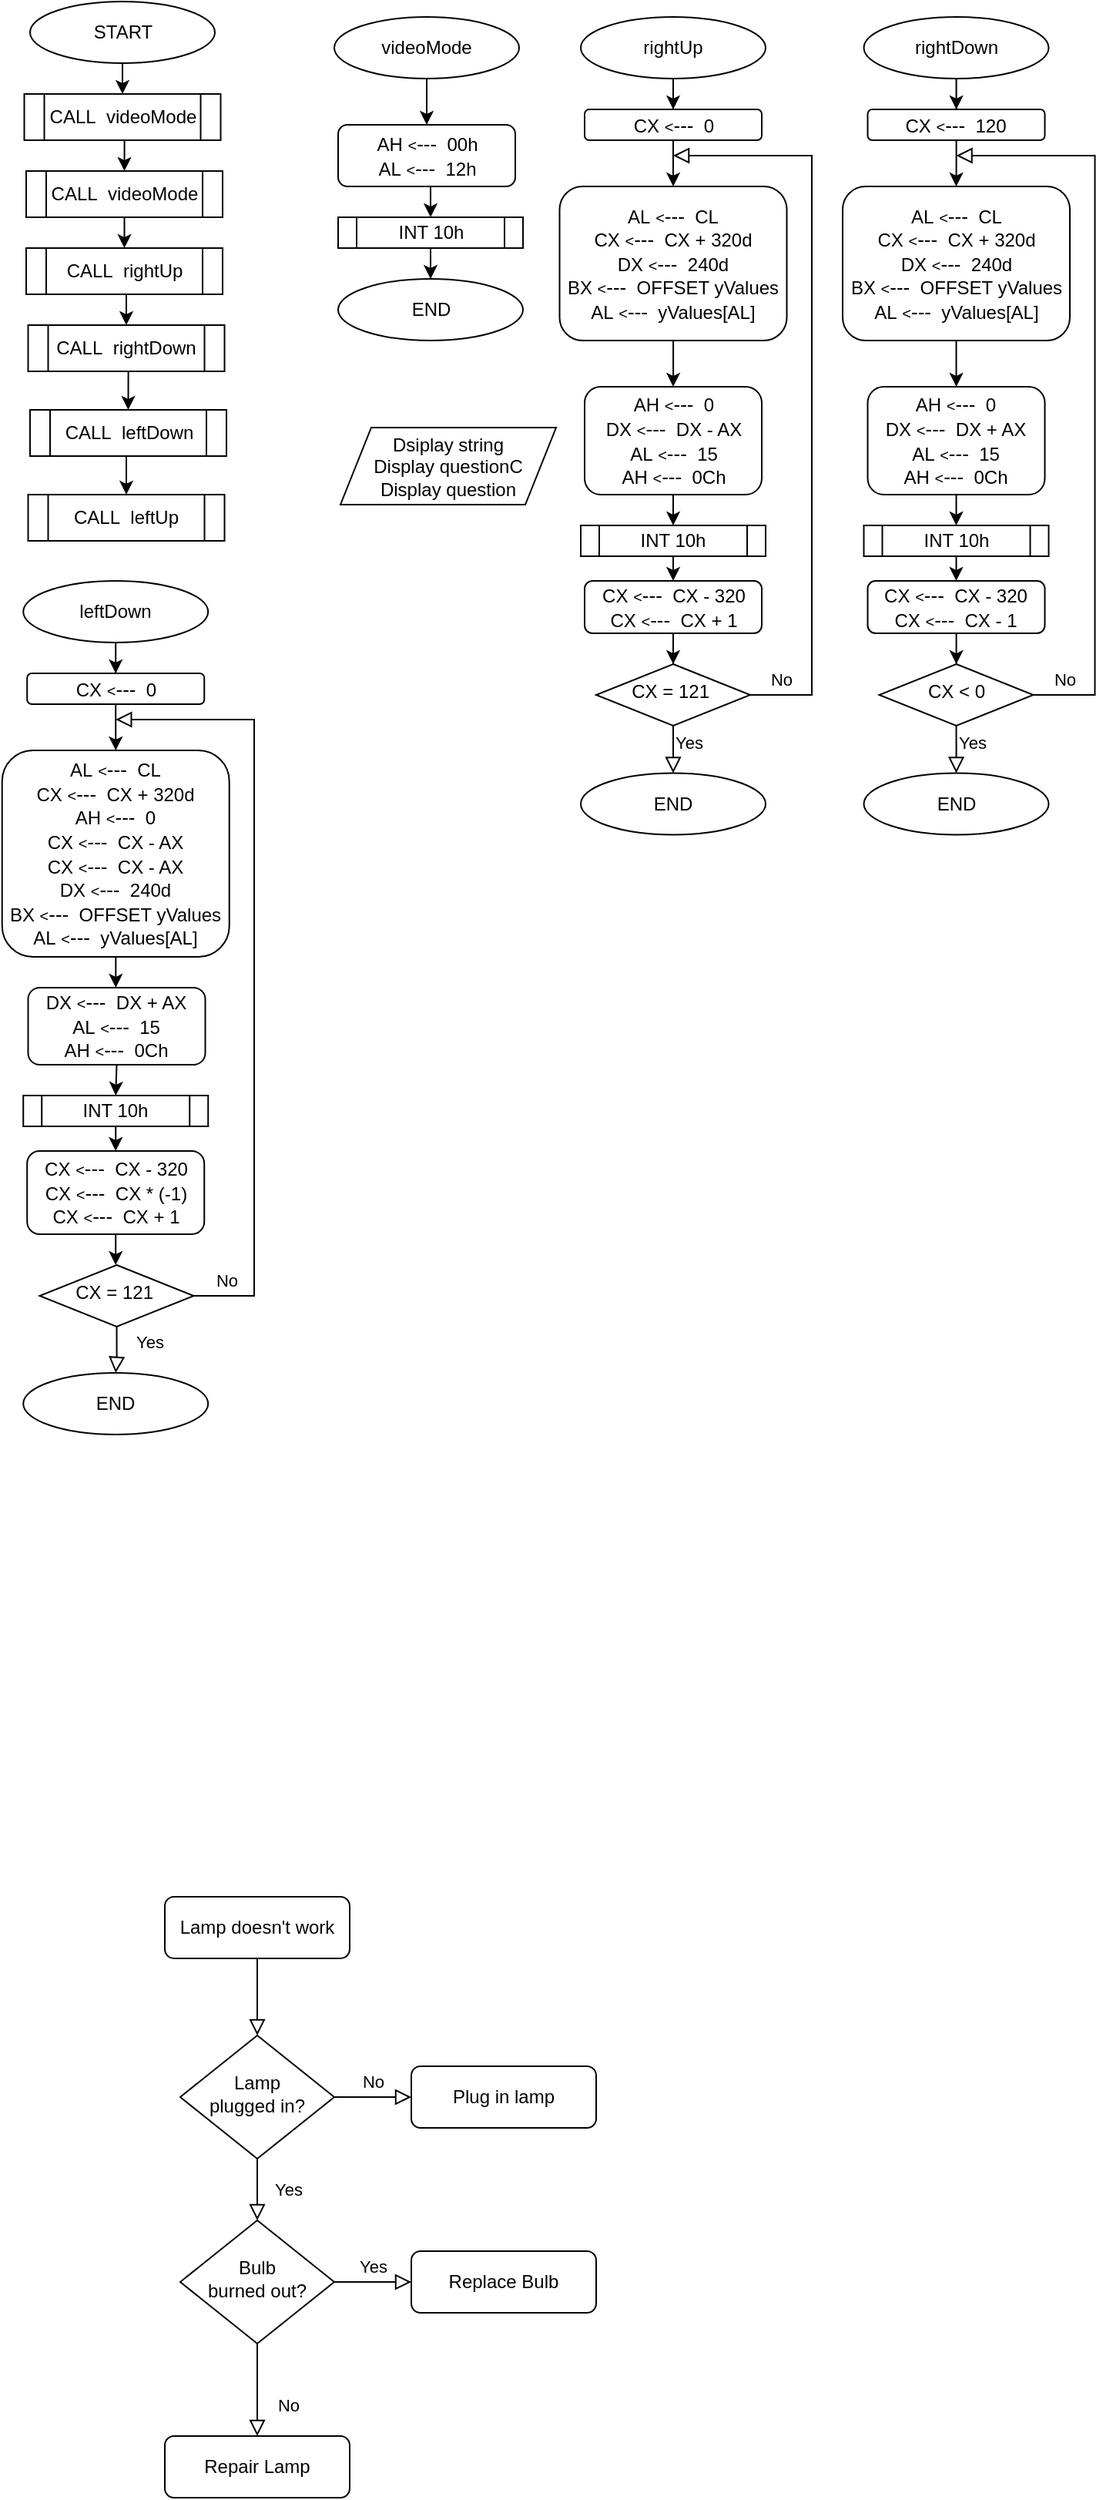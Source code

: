 <mxfile version="17.4.5" type="github">
  <diagram id="C5RBs43oDa-KdzZeNtuy" name="Page-1">
    <mxGraphModel dx="852" dy="1515" grid="1" gridSize="10" guides="1" tooltips="1" connect="1" arrows="1" fold="1" page="1" pageScale="1" pageWidth="827" pageHeight="1169" math="0" shadow="0">
      <root>
        <mxCell id="WIyWlLk6GJQsqaUBKTNV-0" />
        <mxCell id="WIyWlLk6GJQsqaUBKTNV-1" parent="WIyWlLk6GJQsqaUBKTNV-0" />
        <mxCell id="WIyWlLk6GJQsqaUBKTNV-2" value="" style="rounded=0;html=1;jettySize=auto;orthogonalLoop=1;fontSize=11;endArrow=block;endFill=0;endSize=8;strokeWidth=1;shadow=0;labelBackgroundColor=none;edgeStyle=orthogonalEdgeStyle;" parent="WIyWlLk6GJQsqaUBKTNV-1" source="WIyWlLk6GJQsqaUBKTNV-3" target="WIyWlLk6GJQsqaUBKTNV-6" edge="1">
          <mxGeometry relative="1" as="geometry" />
        </mxCell>
        <mxCell id="WIyWlLk6GJQsqaUBKTNV-3" value="Lamp doesn&#39;t work" style="rounded=1;whiteSpace=wrap;html=1;fontSize=12;glass=0;strokeWidth=1;shadow=0;" parent="WIyWlLk6GJQsqaUBKTNV-1" vertex="1">
          <mxGeometry x="160" y="80" width="120" height="40" as="geometry" />
        </mxCell>
        <mxCell id="WIyWlLk6GJQsqaUBKTNV-4" value="Yes" style="rounded=0;html=1;jettySize=auto;orthogonalLoop=1;fontSize=11;endArrow=block;endFill=0;endSize=8;strokeWidth=1;shadow=0;labelBackgroundColor=none;edgeStyle=orthogonalEdgeStyle;" parent="WIyWlLk6GJQsqaUBKTNV-1" source="WIyWlLk6GJQsqaUBKTNV-6" target="WIyWlLk6GJQsqaUBKTNV-10" edge="1">
          <mxGeometry y="20" relative="1" as="geometry">
            <mxPoint as="offset" />
          </mxGeometry>
        </mxCell>
        <mxCell id="WIyWlLk6GJQsqaUBKTNV-5" value="No" style="edgeStyle=orthogonalEdgeStyle;rounded=0;html=1;jettySize=auto;orthogonalLoop=1;fontSize=11;endArrow=block;endFill=0;endSize=8;strokeWidth=1;shadow=0;labelBackgroundColor=none;" parent="WIyWlLk6GJQsqaUBKTNV-1" source="WIyWlLk6GJQsqaUBKTNV-6" target="WIyWlLk6GJQsqaUBKTNV-7" edge="1">
          <mxGeometry y="10" relative="1" as="geometry">
            <mxPoint as="offset" />
          </mxGeometry>
        </mxCell>
        <mxCell id="WIyWlLk6GJQsqaUBKTNV-6" value="Lamp&lt;br&gt;plugged in?" style="rhombus;whiteSpace=wrap;html=1;shadow=0;fontFamily=Helvetica;fontSize=12;align=center;strokeWidth=1;spacing=6;spacingTop=-4;" parent="WIyWlLk6GJQsqaUBKTNV-1" vertex="1">
          <mxGeometry x="170" y="170" width="100" height="80" as="geometry" />
        </mxCell>
        <mxCell id="WIyWlLk6GJQsqaUBKTNV-7" value="Plug in lamp" style="rounded=1;whiteSpace=wrap;html=1;fontSize=12;glass=0;strokeWidth=1;shadow=0;" parent="WIyWlLk6GJQsqaUBKTNV-1" vertex="1">
          <mxGeometry x="320" y="190" width="120" height="40" as="geometry" />
        </mxCell>
        <mxCell id="WIyWlLk6GJQsqaUBKTNV-8" value="No" style="rounded=0;html=1;jettySize=auto;orthogonalLoop=1;fontSize=11;endArrow=block;endFill=0;endSize=8;strokeWidth=1;shadow=0;labelBackgroundColor=none;edgeStyle=orthogonalEdgeStyle;" parent="WIyWlLk6GJQsqaUBKTNV-1" source="WIyWlLk6GJQsqaUBKTNV-10" target="WIyWlLk6GJQsqaUBKTNV-11" edge="1">
          <mxGeometry x="0.333" y="20" relative="1" as="geometry">
            <mxPoint as="offset" />
          </mxGeometry>
        </mxCell>
        <mxCell id="WIyWlLk6GJQsqaUBKTNV-9" value="Yes" style="edgeStyle=orthogonalEdgeStyle;rounded=0;html=1;jettySize=auto;orthogonalLoop=1;fontSize=11;endArrow=block;endFill=0;endSize=8;strokeWidth=1;shadow=0;labelBackgroundColor=none;" parent="WIyWlLk6GJQsqaUBKTNV-1" source="WIyWlLk6GJQsqaUBKTNV-10" target="WIyWlLk6GJQsqaUBKTNV-12" edge="1">
          <mxGeometry y="10" relative="1" as="geometry">
            <mxPoint as="offset" />
          </mxGeometry>
        </mxCell>
        <mxCell id="WIyWlLk6GJQsqaUBKTNV-10" value="Bulb&lt;br&gt;burned out?" style="rhombus;whiteSpace=wrap;html=1;shadow=0;fontFamily=Helvetica;fontSize=12;align=center;strokeWidth=1;spacing=6;spacingTop=-4;" parent="WIyWlLk6GJQsqaUBKTNV-1" vertex="1">
          <mxGeometry x="170" y="290" width="100" height="80" as="geometry" />
        </mxCell>
        <mxCell id="WIyWlLk6GJQsqaUBKTNV-11" value="Repair Lamp" style="rounded=1;whiteSpace=wrap;html=1;fontSize=12;glass=0;strokeWidth=1;shadow=0;" parent="WIyWlLk6GJQsqaUBKTNV-1" vertex="1">
          <mxGeometry x="160" y="430" width="120" height="40" as="geometry" />
        </mxCell>
        <mxCell id="WIyWlLk6GJQsqaUBKTNV-12" value="Replace Bulb" style="rounded=1;whiteSpace=wrap;html=1;fontSize=12;glass=0;strokeWidth=1;shadow=0;" parent="WIyWlLk6GJQsqaUBKTNV-1" vertex="1">
          <mxGeometry x="320" y="310" width="120" height="40" as="geometry" />
        </mxCell>
        <mxCell id="AIc77t7kBm68XltENAZ_-29" value="" style="edgeStyle=orthogonalEdgeStyle;rounded=0;orthogonalLoop=1;jettySize=auto;html=1;" parent="WIyWlLk6GJQsqaUBKTNV-1" source="AIc77t7kBm68XltENAZ_-1" target="AIc77t7kBm68XltENAZ_-5" edge="1">
          <mxGeometry relative="1" as="geometry" />
        </mxCell>
        <mxCell id="AIc77t7kBm68XltENAZ_-1" value="START" style="ellipse;whiteSpace=wrap;html=1;" parent="WIyWlLk6GJQsqaUBKTNV-1" vertex="1">
          <mxGeometry x="72.5" y="-1150" width="120" height="40" as="geometry" />
        </mxCell>
        <mxCell id="AIc77t7kBm68XltENAZ_-3" value="Dsiplay string&lt;br&gt;Display questionC&lt;br&gt;Display question" style="shape=parallelogram;perimeter=parallelogramPerimeter;whiteSpace=wrap;html=1;fixedSize=1;" parent="WIyWlLk6GJQsqaUBKTNV-1" vertex="1">
          <mxGeometry x="274" y="-873.5" width="140" height="50" as="geometry" />
        </mxCell>
        <mxCell id="r72hjKgwRistqZslc-h6-1" style="edgeStyle=orthogonalEdgeStyle;rounded=0;orthogonalLoop=1;jettySize=auto;html=1;exitX=0.5;exitY=1;exitDx=0;exitDy=0;entryX=0.5;entryY=0;entryDx=0;entryDy=0;" edge="1" parent="WIyWlLk6GJQsqaUBKTNV-1" source="AIc77t7kBm68XltENAZ_-5" target="r72hjKgwRistqZslc-h6-0">
          <mxGeometry relative="1" as="geometry" />
        </mxCell>
        <mxCell id="AIc77t7kBm68XltENAZ_-5" value="CALL&amp;nbsp; videoMode" style="shape=process;whiteSpace=wrap;html=1;backgroundOutline=1;" parent="WIyWlLk6GJQsqaUBKTNV-1" vertex="1">
          <mxGeometry x="68.75" y="-1090" width="127.5" height="30" as="geometry" />
        </mxCell>
        <mxCell id="r72hjKgwRistqZslc-h6-3" style="edgeStyle=orthogonalEdgeStyle;rounded=0;orthogonalLoop=1;jettySize=auto;html=1;exitX=0.5;exitY=1;exitDx=0;exitDy=0;entryX=0.5;entryY=0;entryDx=0;entryDy=0;" edge="1" parent="WIyWlLk6GJQsqaUBKTNV-1" source="r72hjKgwRistqZslc-h6-0" target="r72hjKgwRistqZslc-h6-2">
          <mxGeometry relative="1" as="geometry" />
        </mxCell>
        <mxCell id="r72hjKgwRistqZslc-h6-0" value="CALL&amp;nbsp; videoMode" style="shape=process;whiteSpace=wrap;html=1;backgroundOutline=1;" vertex="1" parent="WIyWlLk6GJQsqaUBKTNV-1">
          <mxGeometry x="70" y="-1040" width="127.5" height="30" as="geometry" />
        </mxCell>
        <mxCell id="r72hjKgwRistqZslc-h6-2" value="CALL&amp;nbsp; rightUp" style="shape=process;whiteSpace=wrap;html=1;backgroundOutline=1;" vertex="1" parent="WIyWlLk6GJQsqaUBKTNV-1">
          <mxGeometry x="70" y="-990" width="127.5" height="30" as="geometry" />
        </mxCell>
        <mxCell id="r72hjKgwRistqZslc-h6-4" style="edgeStyle=orthogonalEdgeStyle;rounded=0;orthogonalLoop=1;jettySize=auto;html=1;exitX=0.5;exitY=1;exitDx=0;exitDy=0;entryX=0.5;entryY=0;entryDx=0;entryDy=0;" edge="1" parent="WIyWlLk6GJQsqaUBKTNV-1" target="r72hjKgwRistqZslc-h6-5">
          <mxGeometry relative="1" as="geometry">
            <mxPoint x="136.25" y="-960" as="sourcePoint" />
          </mxGeometry>
        </mxCell>
        <mxCell id="r72hjKgwRistqZslc-h6-5" value="CALL&amp;nbsp; rightDown" style="shape=process;whiteSpace=wrap;html=1;backgroundOutline=1;" vertex="1" parent="WIyWlLk6GJQsqaUBKTNV-1">
          <mxGeometry x="71.25" y="-940" width="127.5" height="30" as="geometry" />
        </mxCell>
        <mxCell id="r72hjKgwRistqZslc-h6-6" style="edgeStyle=orthogonalEdgeStyle;rounded=0;orthogonalLoop=1;jettySize=auto;html=1;exitX=0.5;exitY=1;exitDx=0;exitDy=0;entryX=0.5;entryY=0;entryDx=0;entryDy=0;" edge="1" parent="WIyWlLk6GJQsqaUBKTNV-1" target="r72hjKgwRistqZslc-h6-7" source="r72hjKgwRistqZslc-h6-5">
          <mxGeometry relative="1" as="geometry">
            <mxPoint x="135.63" y="-905" as="sourcePoint" />
          </mxGeometry>
        </mxCell>
        <mxCell id="r72hjKgwRistqZslc-h6-7" value="CALL&amp;nbsp; leftDown" style="shape=process;whiteSpace=wrap;html=1;backgroundOutline=1;" vertex="1" parent="WIyWlLk6GJQsqaUBKTNV-1">
          <mxGeometry x="72.5" y="-885" width="127.5" height="30" as="geometry" />
        </mxCell>
        <mxCell id="r72hjKgwRistqZslc-h6-8" style="edgeStyle=orthogonalEdgeStyle;rounded=0;orthogonalLoop=1;jettySize=auto;html=1;exitX=0.5;exitY=1;exitDx=0;exitDy=0;entryX=0.5;entryY=0;entryDx=0;entryDy=0;" edge="1" parent="WIyWlLk6GJQsqaUBKTNV-1" target="r72hjKgwRistqZslc-h6-9">
          <mxGeometry relative="1" as="geometry">
            <mxPoint x="136.25" y="-855" as="sourcePoint" />
          </mxGeometry>
        </mxCell>
        <mxCell id="r72hjKgwRistqZslc-h6-9" value="CALL&amp;nbsp; leftUp" style="shape=process;whiteSpace=wrap;html=1;backgroundOutline=1;" vertex="1" parent="WIyWlLk6GJQsqaUBKTNV-1">
          <mxGeometry x="71.25" y="-830" width="127.5" height="30" as="geometry" />
        </mxCell>
        <mxCell id="r72hjKgwRistqZslc-h6-28" value="" style="edgeStyle=orthogonalEdgeStyle;rounded=0;orthogonalLoop=1;jettySize=auto;html=1;" edge="1" parent="WIyWlLk6GJQsqaUBKTNV-1" source="r72hjKgwRistqZslc-h6-11" target="r72hjKgwRistqZslc-h6-17">
          <mxGeometry relative="1" as="geometry" />
        </mxCell>
        <mxCell id="r72hjKgwRistqZslc-h6-11" value="videoMode" style="ellipse;whiteSpace=wrap;html=1;" vertex="1" parent="WIyWlLk6GJQsqaUBKTNV-1">
          <mxGeometry x="270" y="-1140" width="120" height="40" as="geometry" />
        </mxCell>
        <mxCell id="r72hjKgwRistqZslc-h6-31" style="edgeStyle=orthogonalEdgeStyle;rounded=0;orthogonalLoop=1;jettySize=auto;html=1;exitX=0.5;exitY=1;exitDx=0;exitDy=0;entryX=0.5;entryY=0;entryDx=0;entryDy=0;" edge="1" parent="WIyWlLk6GJQsqaUBKTNV-1" source="r72hjKgwRistqZslc-h6-17" target="r72hjKgwRistqZslc-h6-29">
          <mxGeometry relative="1" as="geometry" />
        </mxCell>
        <mxCell id="r72hjKgwRistqZslc-h6-17" value="AH&amp;nbsp;&lt;font style=&quot;font-size: 10px&quot;&gt;&amp;lt;&lt;/font&gt;&lt;font style=&quot;font-size: 13px&quot;&gt;---&lt;/font&gt;&amp;nbsp; 00h&lt;br&gt;AL&amp;nbsp;&lt;font style=&quot;font-size: 10px&quot;&gt;&amp;lt;&lt;/font&gt;&lt;font style=&quot;font-size: 13px&quot;&gt;---&lt;/font&gt;&amp;nbsp; 12h" style="rounded=1;whiteSpace=wrap;html=1;fontSize=12;glass=0;strokeWidth=1;shadow=0;" vertex="1" parent="WIyWlLk6GJQsqaUBKTNV-1">
          <mxGeometry x="272.5" y="-1070" width="115" height="40" as="geometry" />
        </mxCell>
        <mxCell id="r72hjKgwRistqZslc-h6-18" value="END" style="ellipse;whiteSpace=wrap;html=1;" vertex="1" parent="WIyWlLk6GJQsqaUBKTNV-1">
          <mxGeometry x="272.5" y="-970" width="120" height="40" as="geometry" />
        </mxCell>
        <mxCell id="r72hjKgwRistqZslc-h6-19" value="" style="edgeStyle=orthogonalEdgeStyle;rounded=0;orthogonalLoop=1;jettySize=auto;html=1;" edge="1" parent="WIyWlLk6GJQsqaUBKTNV-1" source="r72hjKgwRistqZslc-h6-20" target="r72hjKgwRistqZslc-h6-22">
          <mxGeometry relative="1" as="geometry" />
        </mxCell>
        <mxCell id="r72hjKgwRistqZslc-h6-20" value="rightUp" style="ellipse;whiteSpace=wrap;html=1;" vertex="1" parent="WIyWlLk6GJQsqaUBKTNV-1">
          <mxGeometry x="430" y="-1140" width="120" height="40" as="geometry" />
        </mxCell>
        <mxCell id="r72hjKgwRistqZslc-h6-21" value="" style="edgeStyle=orthogonalEdgeStyle;rounded=0;orthogonalLoop=1;jettySize=auto;html=1;" edge="1" parent="WIyWlLk6GJQsqaUBKTNV-1" source="r72hjKgwRistqZslc-h6-22" target="r72hjKgwRistqZslc-h6-24">
          <mxGeometry relative="1" as="geometry" />
        </mxCell>
        <mxCell id="r72hjKgwRistqZslc-h6-22" value="CX&amp;nbsp;&lt;font style=&quot;font-size: 10px&quot;&gt;&amp;lt;&lt;/font&gt;&lt;font style=&quot;font-size: 13px&quot;&gt;---&lt;/font&gt;&amp;nbsp; 0" style="rounded=1;whiteSpace=wrap;html=1;fontSize=12;glass=0;strokeWidth=1;shadow=0;" vertex="1" parent="WIyWlLk6GJQsqaUBKTNV-1">
          <mxGeometry x="432.5" y="-1080" width="115" height="20" as="geometry" />
        </mxCell>
        <mxCell id="r72hjKgwRistqZslc-h6-23" value="" style="edgeStyle=orthogonalEdgeStyle;rounded=0;orthogonalLoop=1;jettySize=auto;html=1;" edge="1" parent="WIyWlLk6GJQsqaUBKTNV-1" source="r72hjKgwRistqZslc-h6-24" target="r72hjKgwRistqZslc-h6-26">
          <mxGeometry relative="1" as="geometry" />
        </mxCell>
        <mxCell id="r72hjKgwRistqZslc-h6-24" value="AL&amp;nbsp;&lt;font style=&quot;font-size: 10px&quot;&gt;&amp;lt;&lt;/font&gt;&lt;font style=&quot;font-size: 13px&quot;&gt;---&lt;/font&gt;&amp;nbsp; CL&lt;br&gt;CX&amp;nbsp;&lt;font style=&quot;font-size: 10px&quot;&gt;&amp;lt;&lt;/font&gt;&lt;font style=&quot;font-size: 13px&quot;&gt;---&lt;/font&gt;&amp;nbsp; CX + 320d&lt;br&gt;DX&amp;nbsp;&lt;font style=&quot;font-size: 10px&quot;&gt;&amp;lt;&lt;/font&gt;&lt;font style=&quot;font-size: 13px&quot;&gt;---&lt;/font&gt;&amp;nbsp; 240d&lt;br&gt;BX&amp;nbsp;&lt;font style=&quot;font-size: 10px&quot;&gt;&amp;lt;&lt;/font&gt;&lt;font style=&quot;font-size: 13px&quot;&gt;---&lt;/font&gt;&amp;nbsp; OFFSET yValues&lt;br&gt;AL&amp;nbsp;&lt;font style=&quot;font-size: 10px&quot;&gt;&amp;lt;&lt;/font&gt;&lt;font style=&quot;font-size: 13px&quot;&gt;---&lt;/font&gt;&amp;nbsp; yValues[AL]" style="rounded=1;whiteSpace=wrap;html=1;fontSize=12;glass=0;strokeWidth=1;shadow=0;" vertex="1" parent="WIyWlLk6GJQsqaUBKTNV-1">
          <mxGeometry x="416.25" y="-1030" width="147.5" height="100" as="geometry" />
        </mxCell>
        <mxCell id="r72hjKgwRistqZslc-h6-35" style="edgeStyle=orthogonalEdgeStyle;rounded=0;orthogonalLoop=1;jettySize=auto;html=1;exitX=0.5;exitY=1;exitDx=0;exitDy=0;entryX=0.5;entryY=0;entryDx=0;entryDy=0;" edge="1" parent="WIyWlLk6GJQsqaUBKTNV-1" source="r72hjKgwRistqZslc-h6-26" target="r72hjKgwRistqZslc-h6-33">
          <mxGeometry relative="1" as="geometry" />
        </mxCell>
        <mxCell id="r72hjKgwRistqZslc-h6-26" value="AH&amp;nbsp;&lt;font style=&quot;font-size: 10px&quot;&gt;&amp;lt;&lt;/font&gt;&lt;font style=&quot;font-size: 13px&quot;&gt;---&lt;/font&gt;&amp;nbsp; 0&lt;br&gt;DX&amp;nbsp;&lt;font style=&quot;font-size: 10px&quot;&gt;&amp;lt;&lt;/font&gt;&lt;font style=&quot;font-size: 13px&quot;&gt;---&lt;/font&gt;&amp;nbsp; DX - AX&lt;br&gt;AL&amp;nbsp;&lt;font style=&quot;font-size: 10px&quot;&gt;&amp;lt;&lt;/font&gt;&lt;font style=&quot;font-size: 13px&quot;&gt;---&lt;/font&gt;&amp;nbsp; 15&lt;br&gt;AH&amp;nbsp;&lt;font style=&quot;font-size: 10px&quot;&gt;&amp;lt;&lt;/font&gt;&lt;font style=&quot;font-size: 13px&quot;&gt;---&lt;/font&gt;&amp;nbsp; 0Ch" style="rounded=1;whiteSpace=wrap;html=1;fontSize=12;glass=0;strokeWidth=1;shadow=0;" vertex="1" parent="WIyWlLk6GJQsqaUBKTNV-1">
          <mxGeometry x="432.5" y="-900" width="115" height="70" as="geometry" />
        </mxCell>
        <mxCell id="r72hjKgwRistqZslc-h6-27" value="END" style="ellipse;whiteSpace=wrap;html=1;" vertex="1" parent="WIyWlLk6GJQsqaUBKTNV-1">
          <mxGeometry x="430" y="-649.25" width="120" height="40" as="geometry" />
        </mxCell>
        <mxCell id="r72hjKgwRistqZslc-h6-32" value="" style="edgeStyle=orthogonalEdgeStyle;rounded=0;orthogonalLoop=1;jettySize=auto;html=1;" edge="1" parent="WIyWlLk6GJQsqaUBKTNV-1" source="r72hjKgwRistqZslc-h6-29" target="r72hjKgwRistqZslc-h6-18">
          <mxGeometry relative="1" as="geometry" />
        </mxCell>
        <mxCell id="r72hjKgwRistqZslc-h6-29" value="INT 10h" style="shape=process;whiteSpace=wrap;html=1;backgroundOutline=1;" vertex="1" parent="WIyWlLk6GJQsqaUBKTNV-1">
          <mxGeometry x="272.5" y="-1010" width="120" height="20" as="geometry" />
        </mxCell>
        <mxCell id="r72hjKgwRistqZslc-h6-37" style="edgeStyle=orthogonalEdgeStyle;rounded=0;orthogonalLoop=1;jettySize=auto;html=1;exitX=0.5;exitY=1;exitDx=0;exitDy=0;entryX=0.5;entryY=0;entryDx=0;entryDy=0;" edge="1" parent="WIyWlLk6GJQsqaUBKTNV-1" source="r72hjKgwRistqZslc-h6-33" target="r72hjKgwRistqZslc-h6-36">
          <mxGeometry relative="1" as="geometry" />
        </mxCell>
        <mxCell id="r72hjKgwRistqZslc-h6-33" value="INT 10h" style="shape=process;whiteSpace=wrap;html=1;backgroundOutline=1;" vertex="1" parent="WIyWlLk6GJQsqaUBKTNV-1">
          <mxGeometry x="430" y="-810" width="120" height="20" as="geometry" />
        </mxCell>
        <mxCell id="r72hjKgwRistqZslc-h6-39" value="" style="edgeStyle=orthogonalEdgeStyle;rounded=0;orthogonalLoop=1;jettySize=auto;html=1;" edge="1" parent="WIyWlLk6GJQsqaUBKTNV-1" source="r72hjKgwRistqZslc-h6-36" target="r72hjKgwRistqZslc-h6-38">
          <mxGeometry relative="1" as="geometry" />
        </mxCell>
        <mxCell id="r72hjKgwRistqZslc-h6-36" value="CX&amp;nbsp;&lt;font style=&quot;font-size: 10px&quot;&gt;&amp;lt;&lt;/font&gt;&lt;font style=&quot;font-size: 13px&quot;&gt;---&lt;/font&gt;&amp;nbsp; CX - 320&lt;br&gt;CX&amp;nbsp;&lt;font style=&quot;font-size: 10px&quot;&gt;&amp;lt;&lt;/font&gt;&lt;font style=&quot;font-size: 13px&quot;&gt;---&lt;/font&gt;&amp;nbsp; CX + 1" style="rounded=1;whiteSpace=wrap;html=1;fontSize=12;glass=0;strokeWidth=1;shadow=0;" vertex="1" parent="WIyWlLk6GJQsqaUBKTNV-1">
          <mxGeometry x="432.5" y="-774" width="115" height="34" as="geometry" />
        </mxCell>
        <mxCell id="r72hjKgwRistqZslc-h6-38" value="CX = 121&amp;nbsp;" style="rhombus;whiteSpace=wrap;html=1;shadow=0;fontFamily=Helvetica;fontSize=12;align=center;strokeWidth=1;spacing=6;spacingTop=-4;" vertex="1" parent="WIyWlLk6GJQsqaUBKTNV-1">
          <mxGeometry x="440" y="-720" width="100" height="40" as="geometry" />
        </mxCell>
        <mxCell id="r72hjKgwRistqZslc-h6-40" value="Yes" style="rounded=0;html=1;jettySize=auto;orthogonalLoop=1;fontSize=11;endArrow=block;endFill=0;endSize=8;strokeWidth=1;shadow=0;labelBackgroundColor=none;edgeStyle=orthogonalEdgeStyle;exitX=0.5;exitY=1;exitDx=0;exitDy=0;" edge="1" parent="WIyWlLk6GJQsqaUBKTNV-1" source="r72hjKgwRistqZslc-h6-38" target="r72hjKgwRistqZslc-h6-27">
          <mxGeometry x="0.187" y="10" relative="1" as="geometry">
            <mxPoint as="offset" />
            <mxPoint x="490" y="-650" as="targetPoint" />
            <Array as="points" />
            <mxPoint x="597.5" y="-704.5" as="sourcePoint" />
          </mxGeometry>
        </mxCell>
        <mxCell id="r72hjKgwRistqZslc-h6-42" value="No" style="edgeStyle=orthogonalEdgeStyle;rounded=0;html=1;jettySize=auto;orthogonalLoop=1;fontSize=11;endArrow=block;endFill=0;endSize=8;strokeWidth=1;shadow=0;labelBackgroundColor=none;exitX=1;exitY=0.5;exitDx=0;exitDy=0;" edge="1" parent="WIyWlLk6GJQsqaUBKTNV-1" source="r72hjKgwRistqZslc-h6-38">
          <mxGeometry x="-0.917" y="10" relative="1" as="geometry">
            <mxPoint as="offset" />
            <mxPoint x="490" y="-1050" as="targetPoint" />
            <Array as="points">
              <mxPoint x="580" y="-700" />
              <mxPoint x="580" y="-1050" />
            </Array>
            <mxPoint x="140" y="-654" as="sourcePoint" />
          </mxGeometry>
        </mxCell>
        <mxCell id="r72hjKgwRistqZslc-h6-45" value="" style="edgeStyle=orthogonalEdgeStyle;rounded=0;orthogonalLoop=1;jettySize=auto;html=1;" edge="1" parent="WIyWlLk6GJQsqaUBKTNV-1" source="r72hjKgwRistqZslc-h6-46" target="r72hjKgwRistqZslc-h6-48">
          <mxGeometry relative="1" as="geometry" />
        </mxCell>
        <mxCell id="r72hjKgwRistqZslc-h6-46" value="rightDown" style="ellipse;whiteSpace=wrap;html=1;" vertex="1" parent="WIyWlLk6GJQsqaUBKTNV-1">
          <mxGeometry x="613.75" y="-1140" width="120" height="40" as="geometry" />
        </mxCell>
        <mxCell id="r72hjKgwRistqZslc-h6-47" value="" style="edgeStyle=orthogonalEdgeStyle;rounded=0;orthogonalLoop=1;jettySize=auto;html=1;" edge="1" parent="WIyWlLk6GJQsqaUBKTNV-1" source="r72hjKgwRistqZslc-h6-48" target="r72hjKgwRistqZslc-h6-50">
          <mxGeometry relative="1" as="geometry" />
        </mxCell>
        <mxCell id="r72hjKgwRistqZslc-h6-48" value="CX&amp;nbsp;&lt;font style=&quot;font-size: 10px&quot;&gt;&amp;lt;&lt;/font&gt;&lt;font style=&quot;font-size: 13px&quot;&gt;---&lt;/font&gt;&amp;nbsp; 120" style="rounded=1;whiteSpace=wrap;html=1;fontSize=12;glass=0;strokeWidth=1;shadow=0;" vertex="1" parent="WIyWlLk6GJQsqaUBKTNV-1">
          <mxGeometry x="616.25" y="-1080" width="115" height="20" as="geometry" />
        </mxCell>
        <mxCell id="r72hjKgwRistqZslc-h6-49" value="" style="edgeStyle=orthogonalEdgeStyle;rounded=0;orthogonalLoop=1;jettySize=auto;html=1;" edge="1" parent="WIyWlLk6GJQsqaUBKTNV-1" source="r72hjKgwRistqZslc-h6-50" target="r72hjKgwRistqZslc-h6-52">
          <mxGeometry relative="1" as="geometry" />
        </mxCell>
        <mxCell id="r72hjKgwRistqZslc-h6-50" value="AL&amp;nbsp;&lt;font style=&quot;font-size: 10px&quot;&gt;&amp;lt;&lt;/font&gt;&lt;font style=&quot;font-size: 13px&quot;&gt;---&lt;/font&gt;&amp;nbsp; CL&lt;br&gt;CX&amp;nbsp;&lt;font style=&quot;font-size: 10px&quot;&gt;&amp;lt;&lt;/font&gt;&lt;font style=&quot;font-size: 13px&quot;&gt;---&lt;/font&gt;&amp;nbsp; CX + 320d&lt;br&gt;DX&amp;nbsp;&lt;font style=&quot;font-size: 10px&quot;&gt;&amp;lt;&lt;/font&gt;&lt;font style=&quot;font-size: 13px&quot;&gt;---&lt;/font&gt;&amp;nbsp; 240d&lt;br&gt;BX&amp;nbsp;&lt;font style=&quot;font-size: 10px&quot;&gt;&amp;lt;&lt;/font&gt;&lt;font style=&quot;font-size: 13px&quot;&gt;---&lt;/font&gt;&amp;nbsp; OFFSET yValues&lt;br&gt;AL&amp;nbsp;&lt;font style=&quot;font-size: 10px&quot;&gt;&amp;lt;&lt;/font&gt;&lt;font style=&quot;font-size: 13px&quot;&gt;---&lt;/font&gt;&amp;nbsp; yValues[AL]" style="rounded=1;whiteSpace=wrap;html=1;fontSize=12;glass=0;strokeWidth=1;shadow=0;" vertex="1" parent="WIyWlLk6GJQsqaUBKTNV-1">
          <mxGeometry x="600" y="-1030" width="147.5" height="100" as="geometry" />
        </mxCell>
        <mxCell id="r72hjKgwRistqZslc-h6-51" style="edgeStyle=orthogonalEdgeStyle;rounded=0;orthogonalLoop=1;jettySize=auto;html=1;exitX=0.5;exitY=1;exitDx=0;exitDy=0;entryX=0.5;entryY=0;entryDx=0;entryDy=0;" edge="1" parent="WIyWlLk6GJQsqaUBKTNV-1" source="r72hjKgwRistqZslc-h6-52" target="r72hjKgwRistqZslc-h6-55">
          <mxGeometry relative="1" as="geometry" />
        </mxCell>
        <mxCell id="r72hjKgwRistqZslc-h6-52" value="AH&amp;nbsp;&lt;font style=&quot;font-size: 10px&quot;&gt;&amp;lt;&lt;/font&gt;&lt;font style=&quot;font-size: 13px&quot;&gt;---&lt;/font&gt;&amp;nbsp; 0&lt;br&gt;DX&amp;nbsp;&lt;font style=&quot;font-size: 10px&quot;&gt;&amp;lt;&lt;/font&gt;&lt;font style=&quot;font-size: 13px&quot;&gt;---&lt;/font&gt;&amp;nbsp; DX + AX&lt;br&gt;AL&amp;nbsp;&lt;font style=&quot;font-size: 10px&quot;&gt;&amp;lt;&lt;/font&gt;&lt;font style=&quot;font-size: 13px&quot;&gt;---&lt;/font&gt;&amp;nbsp; 15&lt;br&gt;AH&amp;nbsp;&lt;font style=&quot;font-size: 10px&quot;&gt;&amp;lt;&lt;/font&gt;&lt;font style=&quot;font-size: 13px&quot;&gt;---&lt;/font&gt;&amp;nbsp; 0Ch" style="rounded=1;whiteSpace=wrap;html=1;fontSize=12;glass=0;strokeWidth=1;shadow=0;" vertex="1" parent="WIyWlLk6GJQsqaUBKTNV-1">
          <mxGeometry x="616.25" y="-900" width="115" height="70" as="geometry" />
        </mxCell>
        <mxCell id="r72hjKgwRistqZslc-h6-53" value="END" style="ellipse;whiteSpace=wrap;html=1;" vertex="1" parent="WIyWlLk6GJQsqaUBKTNV-1">
          <mxGeometry x="613.75" y="-649.25" width="120" height="40" as="geometry" />
        </mxCell>
        <mxCell id="r72hjKgwRistqZslc-h6-54" style="edgeStyle=orthogonalEdgeStyle;rounded=0;orthogonalLoop=1;jettySize=auto;html=1;exitX=0.5;exitY=1;exitDx=0;exitDy=0;entryX=0.5;entryY=0;entryDx=0;entryDy=0;" edge="1" parent="WIyWlLk6GJQsqaUBKTNV-1" source="r72hjKgwRistqZslc-h6-55" target="r72hjKgwRistqZslc-h6-57">
          <mxGeometry relative="1" as="geometry" />
        </mxCell>
        <mxCell id="r72hjKgwRistqZslc-h6-55" value="INT 10h" style="shape=process;whiteSpace=wrap;html=1;backgroundOutline=1;" vertex="1" parent="WIyWlLk6GJQsqaUBKTNV-1">
          <mxGeometry x="613.75" y="-810" width="120" height="20" as="geometry" />
        </mxCell>
        <mxCell id="r72hjKgwRistqZslc-h6-56" value="" style="edgeStyle=orthogonalEdgeStyle;rounded=0;orthogonalLoop=1;jettySize=auto;html=1;" edge="1" parent="WIyWlLk6GJQsqaUBKTNV-1" source="r72hjKgwRistqZslc-h6-57" target="r72hjKgwRistqZslc-h6-58">
          <mxGeometry relative="1" as="geometry" />
        </mxCell>
        <mxCell id="r72hjKgwRistqZslc-h6-57" value="CX&amp;nbsp;&lt;font style=&quot;font-size: 10px&quot;&gt;&amp;lt;&lt;/font&gt;&lt;font style=&quot;font-size: 13px&quot;&gt;---&lt;/font&gt;&amp;nbsp; CX - 320&lt;br&gt;CX&amp;nbsp;&lt;font style=&quot;font-size: 10px&quot;&gt;&amp;lt;&lt;/font&gt;&lt;font style=&quot;font-size: 13px&quot;&gt;---&lt;/font&gt;&amp;nbsp; CX - 1" style="rounded=1;whiteSpace=wrap;html=1;fontSize=12;glass=0;strokeWidth=1;shadow=0;" vertex="1" parent="WIyWlLk6GJQsqaUBKTNV-1">
          <mxGeometry x="616.25" y="-774" width="115" height="34" as="geometry" />
        </mxCell>
        <mxCell id="r72hjKgwRistqZslc-h6-58" value="CX &amp;lt; 0" style="rhombus;whiteSpace=wrap;html=1;shadow=0;fontFamily=Helvetica;fontSize=12;align=center;strokeWidth=1;spacing=6;spacingTop=-4;" vertex="1" parent="WIyWlLk6GJQsqaUBKTNV-1">
          <mxGeometry x="623.75" y="-720" width="100" height="40" as="geometry" />
        </mxCell>
        <mxCell id="r72hjKgwRistqZslc-h6-59" value="Yes" style="rounded=0;html=1;jettySize=auto;orthogonalLoop=1;fontSize=11;endArrow=block;endFill=0;endSize=8;strokeWidth=1;shadow=0;labelBackgroundColor=none;edgeStyle=orthogonalEdgeStyle;exitX=0.5;exitY=1;exitDx=0;exitDy=0;" edge="1" parent="WIyWlLk6GJQsqaUBKTNV-1" source="r72hjKgwRistqZslc-h6-58" target="r72hjKgwRistqZslc-h6-53">
          <mxGeometry x="0.187" y="10" relative="1" as="geometry">
            <mxPoint as="offset" />
            <mxPoint x="673.75" y="-650" as="targetPoint" />
            <Array as="points" />
            <mxPoint x="781.25" y="-704.5" as="sourcePoint" />
          </mxGeometry>
        </mxCell>
        <mxCell id="r72hjKgwRistqZslc-h6-60" value="No" style="edgeStyle=orthogonalEdgeStyle;rounded=0;html=1;jettySize=auto;orthogonalLoop=1;fontSize=11;endArrow=block;endFill=0;endSize=8;strokeWidth=1;shadow=0;labelBackgroundColor=none;exitX=1;exitY=0.5;exitDx=0;exitDy=0;" edge="1" parent="WIyWlLk6GJQsqaUBKTNV-1" source="r72hjKgwRistqZslc-h6-58">
          <mxGeometry x="-0.917" y="10" relative="1" as="geometry">
            <mxPoint as="offset" />
            <mxPoint x="673.75" y="-1050" as="targetPoint" />
            <Array as="points">
              <mxPoint x="763.75" y="-700" />
              <mxPoint x="763.75" y="-1050" />
            </Array>
            <mxPoint x="323.75" y="-654" as="sourcePoint" />
          </mxGeometry>
        </mxCell>
        <mxCell id="r72hjKgwRistqZslc-h6-61" value="" style="edgeStyle=orthogonalEdgeStyle;rounded=0;orthogonalLoop=1;jettySize=auto;html=1;" edge="1" parent="WIyWlLk6GJQsqaUBKTNV-1" source="r72hjKgwRistqZslc-h6-62" target="r72hjKgwRistqZslc-h6-64">
          <mxGeometry relative="1" as="geometry" />
        </mxCell>
        <mxCell id="r72hjKgwRistqZslc-h6-62" value="leftDown" style="ellipse;whiteSpace=wrap;html=1;" vertex="1" parent="WIyWlLk6GJQsqaUBKTNV-1">
          <mxGeometry x="68.11" y="-774" width="120" height="40" as="geometry" />
        </mxCell>
        <mxCell id="r72hjKgwRistqZslc-h6-63" value="" style="edgeStyle=orthogonalEdgeStyle;rounded=0;orthogonalLoop=1;jettySize=auto;html=1;" edge="1" parent="WIyWlLk6GJQsqaUBKTNV-1" source="r72hjKgwRistqZslc-h6-64" target="r72hjKgwRistqZslc-h6-66">
          <mxGeometry relative="1" as="geometry" />
        </mxCell>
        <mxCell id="r72hjKgwRistqZslc-h6-64" value="CX&amp;nbsp;&lt;font style=&quot;font-size: 10px&quot;&gt;&amp;lt;&lt;/font&gt;&lt;font style=&quot;font-size: 13px&quot;&gt;---&lt;/font&gt;&amp;nbsp; 0" style="rounded=1;whiteSpace=wrap;html=1;fontSize=12;glass=0;strokeWidth=1;shadow=0;" vertex="1" parent="WIyWlLk6GJQsqaUBKTNV-1">
          <mxGeometry x="70.61" y="-714" width="115" height="20" as="geometry" />
        </mxCell>
        <mxCell id="r72hjKgwRistqZslc-h6-65" value="" style="edgeStyle=orthogonalEdgeStyle;rounded=0;orthogonalLoop=1;jettySize=auto;html=1;" edge="1" parent="WIyWlLk6GJQsqaUBKTNV-1" source="r72hjKgwRistqZslc-h6-66" target="r72hjKgwRistqZslc-h6-68">
          <mxGeometry relative="1" as="geometry" />
        </mxCell>
        <mxCell id="r72hjKgwRistqZslc-h6-66" value="AL&amp;nbsp;&lt;font style=&quot;font-size: 10px&quot;&gt;&amp;lt;&lt;/font&gt;&lt;font style=&quot;font-size: 13px&quot;&gt;---&lt;/font&gt;&amp;nbsp; CL&lt;br&gt;CX&amp;nbsp;&lt;font style=&quot;font-size: 10px&quot;&gt;&amp;lt;&lt;/font&gt;&lt;font style=&quot;font-size: 13px&quot;&gt;---&lt;/font&gt;&amp;nbsp; CX + 320d&lt;br&gt;AH&amp;nbsp;&lt;font style=&quot;font-size: 10px&quot;&gt;&amp;lt;&lt;/font&gt;&lt;font style=&quot;font-size: 13px&quot;&gt;---&lt;/font&gt;&amp;nbsp; 0&lt;br&gt;CX&amp;nbsp;&lt;font style=&quot;font-size: 10px&quot;&gt;&amp;lt;&lt;/font&gt;&lt;font style=&quot;font-size: 13px&quot;&gt;---&lt;/font&gt;&amp;nbsp; CX - AX&lt;br&gt;CX&amp;nbsp;&lt;font style=&quot;font-size: 10px&quot;&gt;&amp;lt;&lt;/font&gt;&lt;font style=&quot;font-size: 13px&quot;&gt;---&lt;/font&gt;&amp;nbsp; CX - AX&lt;br&gt;DX&amp;nbsp;&lt;font style=&quot;font-size: 10px&quot;&gt;&amp;lt;&lt;/font&gt;&lt;font style=&quot;font-size: 13px&quot;&gt;---&lt;/font&gt;&amp;nbsp; 240d&lt;br&gt;BX&amp;nbsp;&lt;font style=&quot;font-size: 10px&quot;&gt;&amp;lt;&lt;/font&gt;&lt;font style=&quot;font-size: 13px&quot;&gt;---&lt;/font&gt;&amp;nbsp; OFFSET yValues&lt;br&gt;AL&amp;nbsp;&lt;font style=&quot;font-size: 10px&quot;&gt;&amp;lt;&lt;/font&gt;&lt;font style=&quot;font-size: 13px&quot;&gt;---&lt;/font&gt;&amp;nbsp; yValues[AL]" style="rounded=1;whiteSpace=wrap;html=1;fontSize=12;glass=0;strokeWidth=1;shadow=0;" vertex="1" parent="WIyWlLk6GJQsqaUBKTNV-1">
          <mxGeometry x="54.36" y="-664" width="147.5" height="134" as="geometry" />
        </mxCell>
        <mxCell id="r72hjKgwRistqZslc-h6-67" style="edgeStyle=orthogonalEdgeStyle;rounded=0;orthogonalLoop=1;jettySize=auto;html=1;exitX=0.5;exitY=1;exitDx=0;exitDy=0;entryX=0.5;entryY=0;entryDx=0;entryDy=0;" edge="1" parent="WIyWlLk6GJQsqaUBKTNV-1" source="r72hjKgwRistqZslc-h6-68" target="r72hjKgwRistqZslc-h6-71">
          <mxGeometry relative="1" as="geometry" />
        </mxCell>
        <mxCell id="r72hjKgwRistqZslc-h6-68" value="DX&amp;nbsp;&lt;font style=&quot;font-size: 10px&quot;&gt;&amp;lt;&lt;/font&gt;&lt;font style=&quot;font-size: 13px&quot;&gt;---&lt;/font&gt;&amp;nbsp; DX + AX&lt;br&gt;AL&amp;nbsp;&lt;font style=&quot;font-size: 10px&quot;&gt;&amp;lt;&lt;/font&gt;&lt;font style=&quot;font-size: 13px&quot;&gt;---&lt;/font&gt;&amp;nbsp; 15&lt;br&gt;AH&amp;nbsp;&lt;font style=&quot;font-size: 10px&quot;&gt;&amp;lt;&lt;/font&gt;&lt;font style=&quot;font-size: 13px&quot;&gt;---&lt;/font&gt;&amp;nbsp; 0Ch" style="rounded=1;whiteSpace=wrap;html=1;fontSize=12;glass=0;strokeWidth=1;shadow=0;" vertex="1" parent="WIyWlLk6GJQsqaUBKTNV-1">
          <mxGeometry x="71.25" y="-510" width="115" height="50" as="geometry" />
        </mxCell>
        <mxCell id="r72hjKgwRistqZslc-h6-69" value="END" style="ellipse;whiteSpace=wrap;html=1;" vertex="1" parent="WIyWlLk6GJQsqaUBKTNV-1">
          <mxGeometry x="68.11" y="-260" width="120" height="40" as="geometry" />
        </mxCell>
        <mxCell id="r72hjKgwRistqZslc-h6-70" style="edgeStyle=orthogonalEdgeStyle;rounded=0;orthogonalLoop=1;jettySize=auto;html=1;exitX=0.5;exitY=1;exitDx=0;exitDy=0;entryX=0.5;entryY=0;entryDx=0;entryDy=0;" edge="1" parent="WIyWlLk6GJQsqaUBKTNV-1" source="r72hjKgwRistqZslc-h6-71" target="r72hjKgwRistqZslc-h6-73">
          <mxGeometry relative="1" as="geometry" />
        </mxCell>
        <mxCell id="r72hjKgwRistqZslc-h6-71" value="INT 10h" style="shape=process;whiteSpace=wrap;html=1;backgroundOutline=1;" vertex="1" parent="WIyWlLk6GJQsqaUBKTNV-1">
          <mxGeometry x="68.11" y="-440" width="120" height="20" as="geometry" />
        </mxCell>
        <mxCell id="r72hjKgwRistqZslc-h6-72" value="" style="edgeStyle=orthogonalEdgeStyle;rounded=0;orthogonalLoop=1;jettySize=auto;html=1;" edge="1" parent="WIyWlLk6GJQsqaUBKTNV-1" source="r72hjKgwRistqZslc-h6-73" target="r72hjKgwRistqZslc-h6-74">
          <mxGeometry relative="1" as="geometry" />
        </mxCell>
        <mxCell id="r72hjKgwRistqZslc-h6-73" value="CX&amp;nbsp;&lt;font style=&quot;font-size: 10px&quot;&gt;&amp;lt;&lt;/font&gt;&lt;font style=&quot;font-size: 13px&quot;&gt;---&lt;/font&gt;&amp;nbsp; CX - 320&lt;br&gt;CX&amp;nbsp;&lt;font style=&quot;font-size: 10px&quot;&gt;&amp;lt;&lt;/font&gt;&lt;font style=&quot;font-size: 13px&quot;&gt;---&lt;/font&gt;&amp;nbsp; CX * (-1)&lt;br&gt;CX&amp;nbsp;&lt;font style=&quot;font-size: 10px&quot;&gt;&amp;lt;&lt;/font&gt;&lt;font style=&quot;font-size: 13px&quot;&gt;---&lt;/font&gt;&amp;nbsp; CX + 1" style="rounded=1;whiteSpace=wrap;html=1;fontSize=12;glass=0;strokeWidth=1;shadow=0;" vertex="1" parent="WIyWlLk6GJQsqaUBKTNV-1">
          <mxGeometry x="70.61" y="-404" width="115" height="54" as="geometry" />
        </mxCell>
        <mxCell id="r72hjKgwRistqZslc-h6-74" value="CX = 121&amp;nbsp;" style="rhombus;whiteSpace=wrap;html=1;shadow=0;fontFamily=Helvetica;fontSize=12;align=center;strokeWidth=1;spacing=6;spacingTop=-4;" vertex="1" parent="WIyWlLk6GJQsqaUBKTNV-1">
          <mxGeometry x="78.75" y="-330" width="100" height="40" as="geometry" />
        </mxCell>
        <mxCell id="r72hjKgwRistqZslc-h6-75" value="Yes" style="rounded=0;html=1;jettySize=auto;orthogonalLoop=1;fontSize=11;endArrow=block;endFill=0;endSize=8;strokeWidth=1;shadow=0;labelBackgroundColor=none;edgeStyle=orthogonalEdgeStyle;exitX=0.5;exitY=1;exitDx=0;exitDy=0;" edge="1" parent="WIyWlLk6GJQsqaUBKTNV-1" source="r72hjKgwRistqZslc-h6-74" target="r72hjKgwRistqZslc-h6-69">
          <mxGeometry x="-0.347" y="21" relative="1" as="geometry">
            <mxPoint as="offset" />
            <mxPoint x="128.11" y="-224" as="targetPoint" />
            <Array as="points" />
            <mxPoint x="235.61" y="-278.5" as="sourcePoint" />
          </mxGeometry>
        </mxCell>
        <mxCell id="r72hjKgwRistqZslc-h6-76" value="No" style="edgeStyle=orthogonalEdgeStyle;rounded=0;html=1;jettySize=auto;orthogonalLoop=1;fontSize=11;endArrow=block;endFill=0;endSize=8;strokeWidth=1;shadow=0;labelBackgroundColor=none;exitX=1;exitY=0.5;exitDx=0;exitDy=0;" edge="1" parent="WIyWlLk6GJQsqaUBKTNV-1" source="r72hjKgwRistqZslc-h6-74">
          <mxGeometry x="-0.917" y="10" relative="1" as="geometry">
            <mxPoint as="offset" />
            <mxPoint x="128.11" y="-684" as="targetPoint" />
            <Array as="points">
              <mxPoint x="218" y="-310" />
              <mxPoint x="218" y="-684" />
            </Array>
            <mxPoint x="-221.89" y="-288" as="sourcePoint" />
          </mxGeometry>
        </mxCell>
      </root>
    </mxGraphModel>
  </diagram>
</mxfile>
